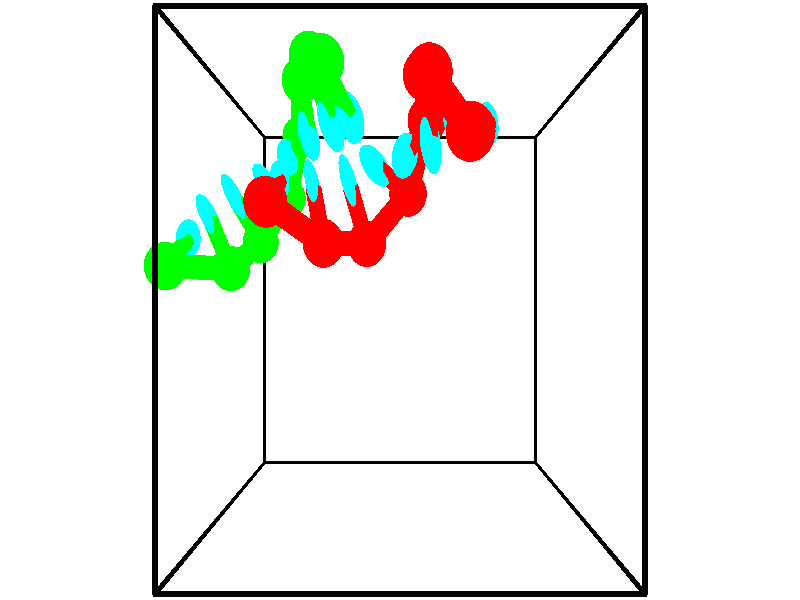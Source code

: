 // switches for output
#declare DRAW_BASES = 1; // possible values are 0, 1; only relevant for DNA ribbons
#declare DRAW_BASES_TYPE = 3; // possible values are 1, 2, 3; only relevant for DNA ribbons
#declare DRAW_FOG = 0; // set to 1 to enable fog

#include "colors.inc"

#include "transforms.inc"
background { rgb <1, 1, 1>}

#default {
   normal{
       ripples 0.25
       frequency 0.20
       turbulence 0.2
       lambda 5
   }
	finish {
		phong 0.1
		phong_size 40.
	}
}

// original window dimensions: 1024x640


// camera settings

camera {
	sky <-0, 1, 0>
	up <-0, 1, 0>
	right 1.6 * <1, 0, 0>
	location <2.5, 2.5, 11.1562>
	look_at <2.5, 2.5, 2.5>
	direction <0, 0, -8.6562>
	angle 67.0682
}


# declare cpy_camera_pos = <2.5, 2.5, 11.1562>;
# if (DRAW_FOG = 1)
fog {
	fog_type 2
	up vnormalize(cpy_camera_pos)
	color rgbt<1,1,1,0.3>
	distance 1e-5
	fog_alt 3e-3
	fog_offset 4
}
# end


// LIGHTS

# declare lum = 6;
global_settings {
	ambient_light rgb lum * <0.05, 0.05, 0.05>
	max_trace_level 15
}# declare cpy_direct_light_amount = 0.25;
light_source
{	1000 * <-1, -1, 1>,
	rgb lum * cpy_direct_light_amount
	parallel
}

light_source
{	1000 * <1, 1, -1>,
	rgb lum * cpy_direct_light_amount
	parallel
}

// strand 0

// nucleotide -1

// particle -1
sphere {
	<3.214972, 3.921472, 5.039013> 0.250000
	pigment { color rgbt <1,0,0,0> }
	no_shadow
}
cylinder {
	<3.369579, 4.044296, 4.691147>,  <3.462343, 4.117990, 4.482427>, 0.100000
	pigment { color rgbt <1,0,0,0> }
	no_shadow
}
cylinder {
	<3.369579, 4.044296, 4.691147>,  <3.214972, 3.921472, 5.039013>, 0.100000
	pigment { color rgbt <1,0,0,0> }
	no_shadow
}

// particle -1
sphere {
	<3.369579, 4.044296, 4.691147> 0.100000
	pigment { color rgbt <1,0,0,0> }
	no_shadow
}
sphere {
	0, 1
	scale<0.080000,0.200000,0.300000>
	matrix <-0.892039, -0.115029, -0.437075,
		-0.234245, 0.944713, 0.229449,
		0.386518, 0.307060, -0.869666,
		3.485535, 4.136414, 4.430247>
	pigment { color rgbt <0,1,1,0> }
	no_shadow
}
cylinder {
	<2.808644, 4.514894, 4.748644>,  <3.214972, 3.921472, 5.039013>, 0.130000
	pigment { color rgbt <1,0,0,0> }
	no_shadow
}

// nucleotide -1

// particle -1
sphere {
	<2.808644, 4.514894, 4.748644> 0.250000
	pigment { color rgbt <1,0,0,0> }
	no_shadow
}
cylinder {
	<2.996998, 4.291046, 4.475853>,  <3.110010, 4.156737, 4.312179>, 0.100000
	pigment { color rgbt <1,0,0,0> }
	no_shadow
}
cylinder {
	<2.996998, 4.291046, 4.475853>,  <2.808644, 4.514894, 4.748644>, 0.100000
	pigment { color rgbt <1,0,0,0> }
	no_shadow
}

// particle -1
sphere {
	<2.996998, 4.291046, 4.475853> 0.100000
	pigment { color rgbt <1,0,0,0> }
	no_shadow
}
sphere {
	0, 1
	scale<0.080000,0.200000,0.300000>
	matrix <-0.854279, -0.096327, -0.510811,
		0.220167, 0.823133, -0.523430,
		0.470886, -0.559619, -0.681977,
		3.138264, 4.123160, 4.271260>
	pigment { color rgbt <0,1,1,0> }
	no_shadow
}
cylinder {
	<2.783612, 4.735012, 3.968087>,  <2.808644, 4.514894, 4.748644>, 0.130000
	pigment { color rgbt <1,0,0,0> }
	no_shadow
}

// nucleotide -1

// particle -1
sphere {
	<2.783612, 4.735012, 3.968087> 0.250000
	pigment { color rgbt <1,0,0,0> }
	no_shadow
}
cylinder {
	<2.829792, 4.338058, 3.985283>,  <2.857500, 4.099886, 3.995600>, 0.100000
	pigment { color rgbt <1,0,0,0> }
	no_shadow
}
cylinder {
	<2.829792, 4.338058, 3.985283>,  <2.783612, 4.735012, 3.968087>, 0.100000
	pigment { color rgbt <1,0,0,0> }
	no_shadow
}

// particle -1
sphere {
	<2.829792, 4.338058, 3.985283> 0.100000
	pigment { color rgbt <1,0,0,0> }
	no_shadow
}
sphere {
	0, 1
	scale<0.080000,0.200000,0.300000>
	matrix <-0.814308, -0.119340, -0.568032,
		0.568835, 0.030573, -0.821883,
		0.115450, -0.992382, 0.042989,
		2.864427, 4.040344, 3.998180>
	pigment { color rgbt <0,1,1,0> }
	no_shadow
}
cylinder {
	<2.848250, 4.436511, 3.342646>,  <2.783612, 4.735012, 3.968087>, 0.130000
	pigment { color rgbt <1,0,0,0> }
	no_shadow
}

// nucleotide -1

// particle -1
sphere {
	<2.848250, 4.436511, 3.342646> 0.250000
	pigment { color rgbt <1,0,0,0> }
	no_shadow
}
cylinder {
	<2.685040, 4.170883, 3.593254>,  <2.587113, 4.011507, 3.743619>, 0.100000
	pigment { color rgbt <1,0,0,0> }
	no_shadow
}
cylinder {
	<2.685040, 4.170883, 3.593254>,  <2.848250, 4.436511, 3.342646>, 0.100000
	pigment { color rgbt <1,0,0,0> }
	no_shadow
}

// particle -1
sphere {
	<2.685040, 4.170883, 3.593254> 0.100000
	pigment { color rgbt <1,0,0,0> }
	no_shadow
}
sphere {
	0, 1
	scale<0.080000,0.200000,0.300000>
	matrix <-0.806389, -0.059632, -0.588371,
		0.428079, -0.745290, -0.511166,
		-0.408025, -0.664068, 0.626521,
		2.562632, 3.971663, 3.781210>
	pigment { color rgbt <0,1,1,0> }
	no_shadow
}
cylinder {
	<2.607452, 3.678307, 3.089766>,  <2.848250, 4.436511, 3.342646>, 0.130000
	pigment { color rgbt <1,0,0,0> }
	no_shadow
}

// nucleotide -1

// particle -1
sphere {
	<2.607452, 3.678307, 3.089766> 0.250000
	pigment { color rgbt <1,0,0,0> }
	no_shadow
}
cylinder {
	<2.370815, 3.803894, 3.386803>,  <2.228833, 3.879246, 3.565025>, 0.100000
	pigment { color rgbt <1,0,0,0> }
	no_shadow
}
cylinder {
	<2.370815, 3.803894, 3.386803>,  <2.607452, 3.678307, 3.089766>, 0.100000
	pigment { color rgbt <1,0,0,0> }
	no_shadow
}

// particle -1
sphere {
	<2.370815, 3.803894, 3.386803> 0.100000
	pigment { color rgbt <1,0,0,0> }
	no_shadow
}
sphere {
	0, 1
	scale<0.080000,0.200000,0.300000>
	matrix <-0.806236, -0.228659, -0.545617,
		-0.001505, -0.921488, 0.388403,
		-0.591592, 0.313966, 0.742593,
		2.193338, 3.898084, 3.609580>
	pigment { color rgbt <0,1,1,0> }
	no_shadow
}
cylinder {
	<2.069727, 3.106446, 3.329296>,  <2.607452, 3.678307, 3.089766>, 0.130000
	pigment { color rgbt <1,0,0,0> }
	no_shadow
}

// nucleotide -1

// particle -1
sphere {
	<2.069727, 3.106446, 3.329296> 0.250000
	pigment { color rgbt <1,0,0,0> }
	no_shadow
}
cylinder {
	<1.944935, 3.475235, 3.421066>,  <1.870060, 3.696508, 3.476129>, 0.100000
	pigment { color rgbt <1,0,0,0> }
	no_shadow
}
cylinder {
	<1.944935, 3.475235, 3.421066>,  <2.069727, 3.106446, 3.329296>, 0.100000
	pigment { color rgbt <1,0,0,0> }
	no_shadow
}

// particle -1
sphere {
	<1.944935, 3.475235, 3.421066> 0.100000
	pigment { color rgbt <1,0,0,0> }
	no_shadow
}
sphere {
	0, 1
	scale<0.080000,0.200000,0.300000>
	matrix <-0.940964, -0.266453, -0.208779,
		-0.131358, -0.281017, 0.950671,
		-0.311980, 0.921972, 0.229426,
		1.851341, 3.751827, 3.489894>
	pigment { color rgbt <0,1,1,0> }
	no_shadow
}
cylinder {
	<1.558570, 3.079333, 3.740990>,  <2.069727, 3.106446, 3.329296>, 0.130000
	pigment { color rgbt <1,0,0,0> }
	no_shadow
}

// nucleotide -1

// particle -1
sphere {
	<1.558570, 3.079333, 3.740990> 0.250000
	pigment { color rgbt <1,0,0,0> }
	no_shadow
}
cylinder {
	<1.464825, 3.442963, 3.603203>,  <1.408578, 3.661140, 3.520530>, 0.100000
	pigment { color rgbt <1,0,0,0> }
	no_shadow
}
cylinder {
	<1.464825, 3.442963, 3.603203>,  <1.558570, 3.079333, 3.740990>, 0.100000
	pigment { color rgbt <1,0,0,0> }
	no_shadow
}

// particle -1
sphere {
	<1.464825, 3.442963, 3.603203> 0.100000
	pigment { color rgbt <1,0,0,0> }
	no_shadow
}
sphere {
	0, 1
	scale<0.080000,0.200000,0.300000>
	matrix <-0.957810, -0.276558, -0.078198,
		-0.166353, 0.311609, 0.935536,
		-0.234363, 0.909074, -0.344468,
		1.394516, 3.715685, 3.499862>
	pigment { color rgbt <0,1,1,0> }
	no_shadow
}
cylinder {
	<0.933578, 3.452205, 4.125844>,  <1.558570, 3.079333, 3.740990>, 0.130000
	pigment { color rgbt <1,0,0,0> }
	no_shadow
}

// nucleotide -1

// particle -1
sphere {
	<0.933578, 3.452205, 4.125844> 0.250000
	pigment { color rgbt <1,0,0,0> }
	no_shadow
}
cylinder {
	<0.957973, 3.631760, 3.769241>,  <0.972611, 3.739492, 3.555280>, 0.100000
	pigment { color rgbt <1,0,0,0> }
	no_shadow
}
cylinder {
	<0.957973, 3.631760, 3.769241>,  <0.933578, 3.452205, 4.125844>, 0.100000
	pigment { color rgbt <1,0,0,0> }
	no_shadow
}

// particle -1
sphere {
	<0.957973, 3.631760, 3.769241> 0.100000
	pigment { color rgbt <1,0,0,0> }
	no_shadow
}
sphere {
	0, 1
	scale<0.080000,0.200000,0.300000>
	matrix <-0.965760, -0.199110, -0.166322,
		-0.252167, 0.871123, 0.421373,
		0.060988, 0.448887, -0.891505,
		0.976270, 3.766426, 3.501790>
	pigment { color rgbt <0,1,1,0> }
	no_shadow
}
// strand 1

// nucleotide -1

// particle -1
sphere {
	<-0.415224, 2.850878, 3.651266> 0.250000
	pigment { color rgbt <0,1,0,0> }
	no_shadow
}
cylinder {
	<-0.373877, 3.044174, 3.303520>,  <-0.349068, 3.160152, 3.094873>, 0.100000
	pigment { color rgbt <0,1,0,0> }
	no_shadow
}
cylinder {
	<-0.373877, 3.044174, 3.303520>,  <-0.415224, 2.850878, 3.651266>, 0.100000
	pigment { color rgbt <0,1,0,0> }
	no_shadow
}

// particle -1
sphere {
	<-0.373877, 3.044174, 3.303520> 0.100000
	pigment { color rgbt <0,1,0,0> }
	no_shadow
}
sphere {
	0, 1
	scale<0.080000,0.200000,0.300000>
	matrix <0.948191, 0.216114, 0.232870,
		0.300414, -0.848395, -0.435865,
		0.103369, 0.483241, -0.869364,
		-0.342866, 3.189146, 3.042711>
	pigment { color rgbt <0,1,1,0> }
	no_shadow
}
cylinder {
	<0.264163, 2.846597, 3.181942>,  <-0.415224, 2.850878, 3.651266>, 0.130000
	pigment { color rgbt <0,1,0,0> }
	no_shadow
}

// nucleotide -1

// particle -1
sphere {
	<0.264163, 2.846597, 3.181942> 0.250000
	pigment { color rgbt <0,1,0,0> }
	no_shadow
}
cylinder {
	<0.070868, 3.184509, 3.090004>,  <-0.045110, 3.387256, 3.034841>, 0.100000
	pigment { color rgbt <0,1,0,0> }
	no_shadow
}
cylinder {
	<0.070868, 3.184509, 3.090004>,  <0.264163, 2.846597, 3.181942>, 0.100000
	pigment { color rgbt <0,1,0,0> }
	no_shadow
}

// particle -1
sphere {
	<0.070868, 3.184509, 3.090004> 0.100000
	pigment { color rgbt <0,1,0,0> }
	no_shadow
}
sphere {
	0, 1
	scale<0.080000,0.200000,0.300000>
	matrix <0.835343, 0.523494, 0.167799,
		0.262075, -0.110912, -0.958653,
		-0.483238, 0.844779, -0.229844,
		-0.074104, 3.437943, 3.021051>
	pigment { color rgbt <0,1,1,0> }
	no_shadow
}
cylinder {
	<0.513266, 3.188009, 2.532908>,  <0.264163, 2.846597, 3.181942>, 0.130000
	pigment { color rgbt <0,1,0,0> }
	no_shadow
}

// nucleotide -1

// particle -1
sphere {
	<0.513266, 3.188009, 2.532908> 0.250000
	pigment { color rgbt <0,1,0,0> }
	no_shadow
}
cylinder {
	<0.362946, 3.462814, 2.781677>,  <0.272753, 3.627697, 2.930938>, 0.100000
	pigment { color rgbt <0,1,0,0> }
	no_shadow
}
cylinder {
	<0.362946, 3.462814, 2.781677>,  <0.513266, 3.188009, 2.532908>, 0.100000
	pigment { color rgbt <0,1,0,0> }
	no_shadow
}

// particle -1
sphere {
	<0.362946, 3.462814, 2.781677> 0.100000
	pigment { color rgbt <0,1,0,0> }
	no_shadow
}
sphere {
	0, 1
	scale<0.080000,0.200000,0.300000>
	matrix <0.909278, 0.402885, 0.104387,
		-0.178848, 0.604729, -0.776090,
		-0.375801, 0.687013, 0.621922,
		0.250205, 3.668918, 2.968254>
	pigment { color rgbt <0,1,1,0> }
	no_shadow
}
cylinder {
	<0.852502, 3.756268, 2.234124>,  <0.513266, 3.188009, 2.532908>, 0.130000
	pigment { color rgbt <0,1,0,0> }
	no_shadow
}

// nucleotide -1

// particle -1
sphere {
	<0.852502, 3.756268, 2.234124> 0.250000
	pigment { color rgbt <0,1,0,0> }
	no_shadow
}
cylinder {
	<0.742414, 3.814499, 2.614243>,  <0.676362, 3.849437, 2.842314>, 0.100000
	pigment { color rgbt <0,1,0,0> }
	no_shadow
}
cylinder {
	<0.742414, 3.814499, 2.614243>,  <0.852502, 3.756268, 2.234124>, 0.100000
	pigment { color rgbt <0,1,0,0> }
	no_shadow
}

// particle -1
sphere {
	<0.742414, 3.814499, 2.614243> 0.100000
	pigment { color rgbt <0,1,0,0> }
	no_shadow
}
sphere {
	0, 1
	scale<0.080000,0.200000,0.300000>
	matrix <0.877521, 0.441803, 0.186460,
		-0.392699, 0.885222, -0.249339,
		-0.275218, 0.145578, 0.950296,
		0.659849, 3.858172, 2.899331>
	pigment { color rgbt <0,1,1,0> }
	no_shadow
}
cylinder {
	<1.057756, 4.459125, 2.441437>,  <0.852502, 3.756268, 2.234124>, 0.130000
	pigment { color rgbt <0,1,0,0> }
	no_shadow
}

// nucleotide -1

// particle -1
sphere {
	<1.057756, 4.459125, 2.441437> 0.250000
	pigment { color rgbt <0,1,0,0> }
	no_shadow
}
cylinder {
	<1.020248, 4.253571, 2.782524>,  <0.997744, 4.130238, 2.987177>, 0.100000
	pigment { color rgbt <0,1,0,0> }
	no_shadow
}
cylinder {
	<1.020248, 4.253571, 2.782524>,  <1.057756, 4.459125, 2.441437>, 0.100000
	pigment { color rgbt <0,1,0,0> }
	no_shadow
}

// particle -1
sphere {
	<1.020248, 4.253571, 2.782524> 0.100000
	pigment { color rgbt <0,1,0,0> }
	no_shadow
}
sphere {
	0, 1
	scale<0.080000,0.200000,0.300000>
	matrix <0.893771, 0.333881, 0.299494,
		-0.438612, 0.790219, 0.427988,
		-0.093769, -0.513885, 0.852719,
		0.992118, 4.099405, 3.038340>
	pigment { color rgbt <0,1,1,0> }
	no_shadow
}
cylinder {
	<1.179217, 4.935849, 3.116571>,  <1.057756, 4.459125, 2.441437>, 0.130000
	pigment { color rgbt <0,1,0,0> }
	no_shadow
}

// nucleotide -1

// particle -1
sphere {
	<1.179217, 4.935849, 3.116571> 0.250000
	pigment { color rgbt <0,1,0,0> }
	no_shadow
}
cylinder {
	<1.257326, 4.561249, 3.233078>,  <1.304192, 4.336489, 3.302982>, 0.100000
	pigment { color rgbt <0,1,0,0> }
	no_shadow
}
cylinder {
	<1.257326, 4.561249, 3.233078>,  <1.179217, 4.935849, 3.116571>, 0.100000
	pigment { color rgbt <0,1,0,0> }
	no_shadow
}

// particle -1
sphere {
	<1.257326, 4.561249, 3.233078> 0.100000
	pigment { color rgbt <0,1,0,0> }
	no_shadow
}
sphere {
	0, 1
	scale<0.080000,0.200000,0.300000>
	matrix <0.849495, 0.309926, 0.426971,
		-0.490130, 0.164054, 0.856072,
		0.195273, -0.936500, 0.291267,
		1.315908, 4.280299, 3.320458>
	pigment { color rgbt <0,1,1,0> }
	no_shadow
}
cylinder {
	<1.405623, 4.950600, 3.852524>,  <1.179217, 4.935849, 3.116571>, 0.130000
	pigment { color rgbt <0,1,0,0> }
	no_shadow
}

// nucleotide -1

// particle -1
sphere {
	<1.405623, 4.950600, 3.852524> 0.250000
	pigment { color rgbt <0,1,0,0> }
	no_shadow
}
cylinder {
	<1.541607, 4.590897, 3.742424>,  <1.623197, 4.375075, 3.676364>, 0.100000
	pigment { color rgbt <0,1,0,0> }
	no_shadow
}
cylinder {
	<1.541607, 4.590897, 3.742424>,  <1.405623, 4.950600, 3.852524>, 0.100000
	pigment { color rgbt <0,1,0,0> }
	no_shadow
}

// particle -1
sphere {
	<1.541607, 4.590897, 3.742424> 0.100000
	pigment { color rgbt <0,1,0,0> }
	no_shadow
}
sphere {
	0, 1
	scale<0.080000,0.200000,0.300000>
	matrix <0.806073, 0.127863, 0.577838,
		-0.484431, -0.418314, 0.768336,
		0.339959, -0.899258, -0.275251,
		1.643595, 4.321119, 3.659849>
	pigment { color rgbt <0,1,1,0> }
	no_shadow
}
cylinder {
	<1.635624, 4.682621, 4.517140>,  <1.405623, 4.950600, 3.852524>, 0.130000
	pigment { color rgbt <0,1,0,0> }
	no_shadow
}

// nucleotide -1

// particle -1
sphere {
	<1.635624, 4.682621, 4.517140> 0.250000
	pigment { color rgbt <0,1,0,0> }
	no_shadow
}
cylinder {
	<1.791239, 4.464401, 4.220215>,  <1.884608, 4.333470, 4.042060>, 0.100000
	pigment { color rgbt <0,1,0,0> }
	no_shadow
}
cylinder {
	<1.791239, 4.464401, 4.220215>,  <1.635624, 4.682621, 4.517140>, 0.100000
	pigment { color rgbt <0,1,0,0> }
	no_shadow
}

// particle -1
sphere {
	<1.791239, 4.464401, 4.220215> 0.100000
	pigment { color rgbt <0,1,0,0> }
	no_shadow
}
sphere {
	0, 1
	scale<0.080000,0.200000,0.300000>
	matrix <0.816220, -0.169476, 0.552324,
		-0.427124, -0.820765, 0.379355,
		0.389037, -0.545548, -0.742312,
		1.907950, 4.300737, 3.997521>
	pigment { color rgbt <0,1,1,0> }
	no_shadow
}
// box output
cylinder {
	<0.000000, 0.000000, 0.000000>,  <5.000000, 0.000000, 0.000000>, 0.025000
	pigment { color rgbt <0,0,0,0> }
	no_shadow
}
cylinder {
	<0.000000, 0.000000, 0.000000>,  <0.000000, 5.000000, 0.000000>, 0.025000
	pigment { color rgbt <0,0,0,0> }
	no_shadow
}
cylinder {
	<0.000000, 0.000000, 0.000000>,  <0.000000, 0.000000, 5.000000>, 0.025000
	pigment { color rgbt <0,0,0,0> }
	no_shadow
}
cylinder {
	<5.000000, 5.000000, 5.000000>,  <0.000000, 5.000000, 5.000000>, 0.025000
	pigment { color rgbt <0,0,0,0> }
	no_shadow
}
cylinder {
	<5.000000, 5.000000, 5.000000>,  <5.000000, 0.000000, 5.000000>, 0.025000
	pigment { color rgbt <0,0,0,0> }
	no_shadow
}
cylinder {
	<5.000000, 5.000000, 5.000000>,  <5.000000, 5.000000, 0.000000>, 0.025000
	pigment { color rgbt <0,0,0,0> }
	no_shadow
}
cylinder {
	<0.000000, 0.000000, 5.000000>,  <0.000000, 5.000000, 5.000000>, 0.025000
	pigment { color rgbt <0,0,0,0> }
	no_shadow
}
cylinder {
	<0.000000, 0.000000, 5.000000>,  <5.000000, 0.000000, 5.000000>, 0.025000
	pigment { color rgbt <0,0,0,0> }
	no_shadow
}
cylinder {
	<5.000000, 5.000000, 0.000000>,  <0.000000, 5.000000, 0.000000>, 0.025000
	pigment { color rgbt <0,0,0,0> }
	no_shadow
}
cylinder {
	<5.000000, 5.000000, 0.000000>,  <5.000000, 0.000000, 0.000000>, 0.025000
	pigment { color rgbt <0,0,0,0> }
	no_shadow
}
cylinder {
	<5.000000, 0.000000, 5.000000>,  <5.000000, 0.000000, 0.000000>, 0.025000
	pigment { color rgbt <0,0,0,0> }
	no_shadow
}
cylinder {
	<0.000000, 5.000000, 0.000000>,  <0.000000, 5.000000, 5.000000>, 0.025000
	pigment { color rgbt <0,0,0,0> }
	no_shadow
}
// end of box output
